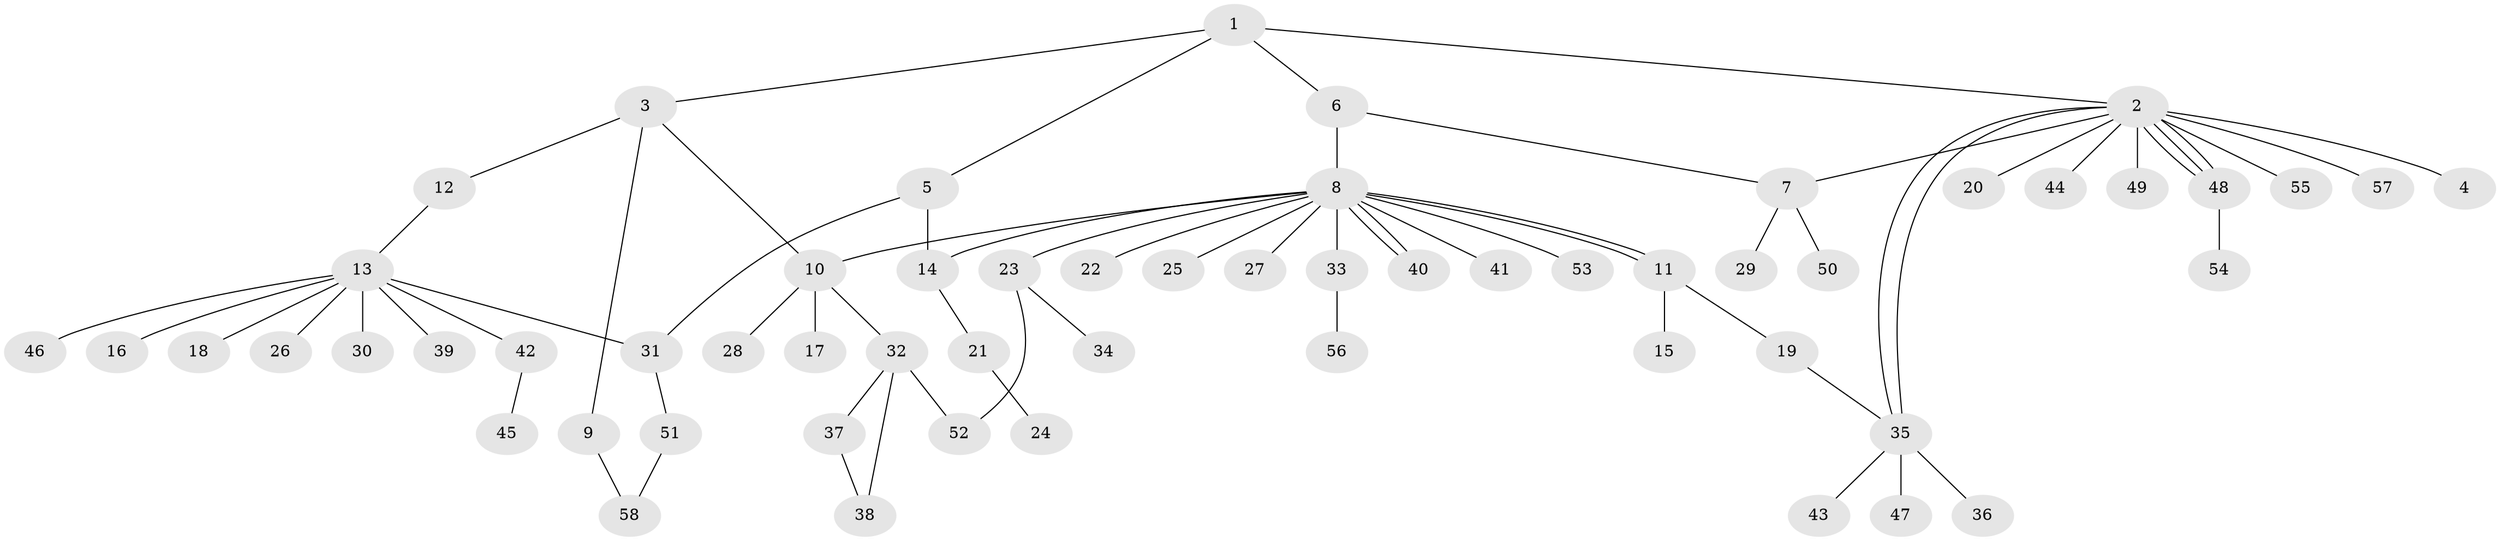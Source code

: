 // Generated by graph-tools (version 1.1) at 2025/47/03/09/25 04:47:05]
// undirected, 58 vertices, 70 edges
graph export_dot {
graph [start="1"]
  node [color=gray90,style=filled];
  1;
  2;
  3;
  4;
  5;
  6;
  7;
  8;
  9;
  10;
  11;
  12;
  13;
  14;
  15;
  16;
  17;
  18;
  19;
  20;
  21;
  22;
  23;
  24;
  25;
  26;
  27;
  28;
  29;
  30;
  31;
  32;
  33;
  34;
  35;
  36;
  37;
  38;
  39;
  40;
  41;
  42;
  43;
  44;
  45;
  46;
  47;
  48;
  49;
  50;
  51;
  52;
  53;
  54;
  55;
  56;
  57;
  58;
  1 -- 2;
  1 -- 3;
  1 -- 5;
  1 -- 6;
  2 -- 4;
  2 -- 7;
  2 -- 20;
  2 -- 35;
  2 -- 35;
  2 -- 44;
  2 -- 48;
  2 -- 48;
  2 -- 48;
  2 -- 49;
  2 -- 55;
  2 -- 57;
  3 -- 9;
  3 -- 10;
  3 -- 12;
  5 -- 14;
  5 -- 31;
  6 -- 7;
  6 -- 8;
  7 -- 29;
  7 -- 50;
  8 -- 10;
  8 -- 11;
  8 -- 11;
  8 -- 14;
  8 -- 22;
  8 -- 23;
  8 -- 25;
  8 -- 27;
  8 -- 33;
  8 -- 40;
  8 -- 40;
  8 -- 41;
  8 -- 53;
  9 -- 58;
  10 -- 17;
  10 -- 28;
  10 -- 32;
  11 -- 15;
  11 -- 19;
  12 -- 13;
  13 -- 16;
  13 -- 18;
  13 -- 26;
  13 -- 30;
  13 -- 31;
  13 -- 39;
  13 -- 42;
  13 -- 46;
  14 -- 21;
  19 -- 35;
  21 -- 24;
  23 -- 34;
  23 -- 52;
  31 -- 51;
  32 -- 37;
  32 -- 38;
  32 -- 52;
  33 -- 56;
  35 -- 36;
  35 -- 43;
  35 -- 47;
  37 -- 38;
  42 -- 45;
  48 -- 54;
  51 -- 58;
}
